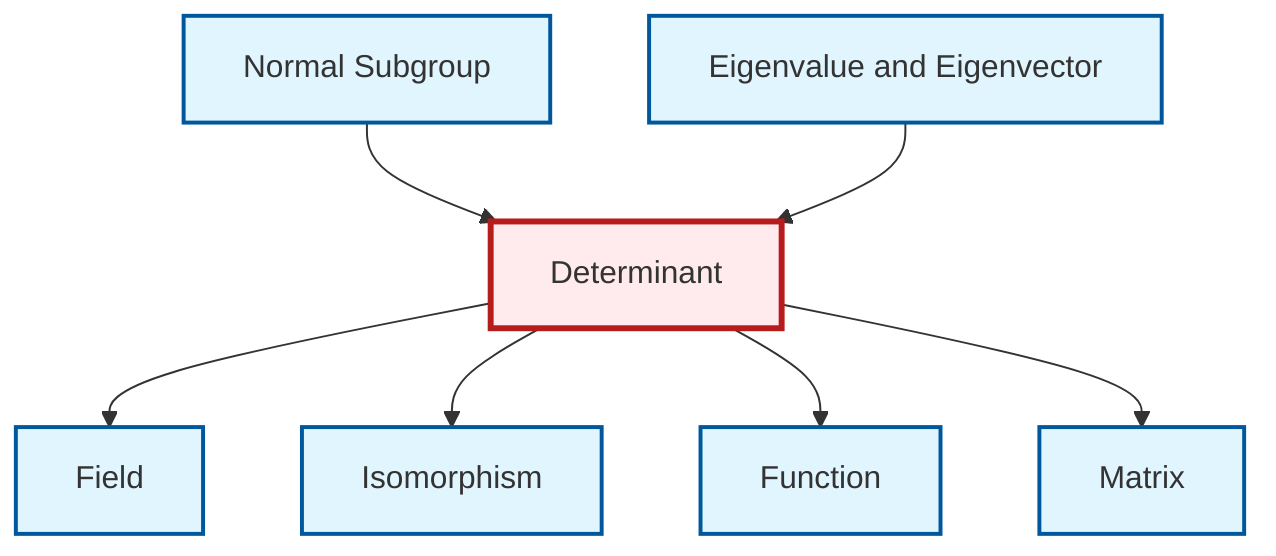 graph TD
    classDef definition fill:#e1f5fe,stroke:#01579b,stroke-width:2px
    classDef theorem fill:#f3e5f5,stroke:#4a148c,stroke-width:2px
    classDef axiom fill:#fff3e0,stroke:#e65100,stroke-width:2px
    classDef example fill:#e8f5e9,stroke:#1b5e20,stroke-width:2px
    classDef current fill:#ffebee,stroke:#b71c1c,stroke-width:3px
    def-field["Field"]:::definition
    def-normal-subgroup["Normal Subgroup"]:::definition
    def-function["Function"]:::definition
    def-determinant["Determinant"]:::definition
    def-matrix["Matrix"]:::definition
    def-eigenvalue-eigenvector["Eigenvalue and Eigenvector"]:::definition
    def-isomorphism["Isomorphism"]:::definition
    def-determinant --> def-field
    def-determinant --> def-isomorphism
    def-normal-subgroup --> def-determinant
    def-eigenvalue-eigenvector --> def-determinant
    def-determinant --> def-function
    def-determinant --> def-matrix
    class def-determinant current